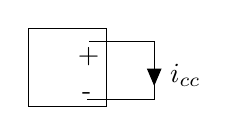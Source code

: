 \begin{tikzpicture}[y=-1cm]
\sf
\draw[black] (7.507,2.489) rectangle (8.496,3.478);
\draw[black] (8.284,2.656) -- (9.107,2.656) -- (9.107,3.389) -- (8.251,3.389);
\draw[arrows=-triangle 45,black] (9.107,2.8) -- (9.107,3.222);
\path (8.273,2.933) node[text=black,anchor=base] {+};
\path (8.251,3.389) node[text=black,anchor=base] {-};
\path (9.184,3.178) node[text=black,anchor=base west] {$i_{cc}$};

\end{tikzpicture}%

%% Configure (x)emacs for this file ...
%% Local Variables:
%% mode: latex
%% End: